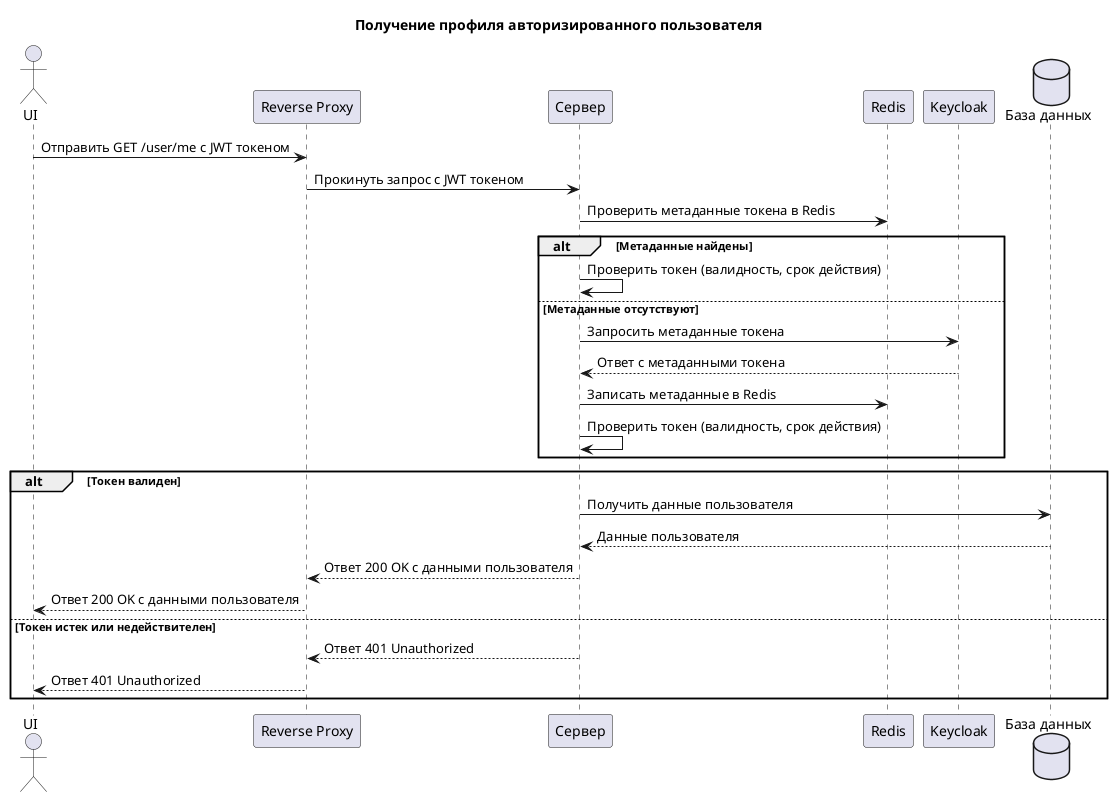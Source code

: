 @startuml
title Получение профиля авторизированного пользователя

actor Пользователь as "UI"
participant Прокси as "Reverse Proxy"
participant Приложение as "Сервер"
participant Redis as "Redis"
participant Keycloak as "Keycloak"
database БД as "База данных"

Пользователь -> Прокси : Отправить GET /user/me с JWT токеном
Прокси -> Приложение : Прокинуть запрос с JWT токеном
Приложение -> Redis : Проверить метаданные токена в Redis

alt Метаданные найдены
    Приложение -> Приложение : Проверить токен (валидность, срок действия)
else Метаданные отсутствуют
    Приложение -> Keycloak : Запросить метаданные токена
    Keycloak --> Приложение : Ответ с метаданными токена
    Приложение -> Redis : Записать метаданные в Redis
    Приложение -> Приложение : Проверить токен (валидность, срок действия)
end

alt Токен валиден
    Приложение -> БД : Получить данные пользователя
    БД --> Приложение : Данные пользователя
    Приложение --> Прокси : Ответ 200 OK с данными пользователя
    Прокси --> Пользователь : Ответ 200 OK с данными пользователя
else Токен истек или недействителен
    Приложение --> Прокси : Ответ 401 Unauthorized
    Прокси --> Пользователь : Ответ 401 Unauthorized
end

@enduml